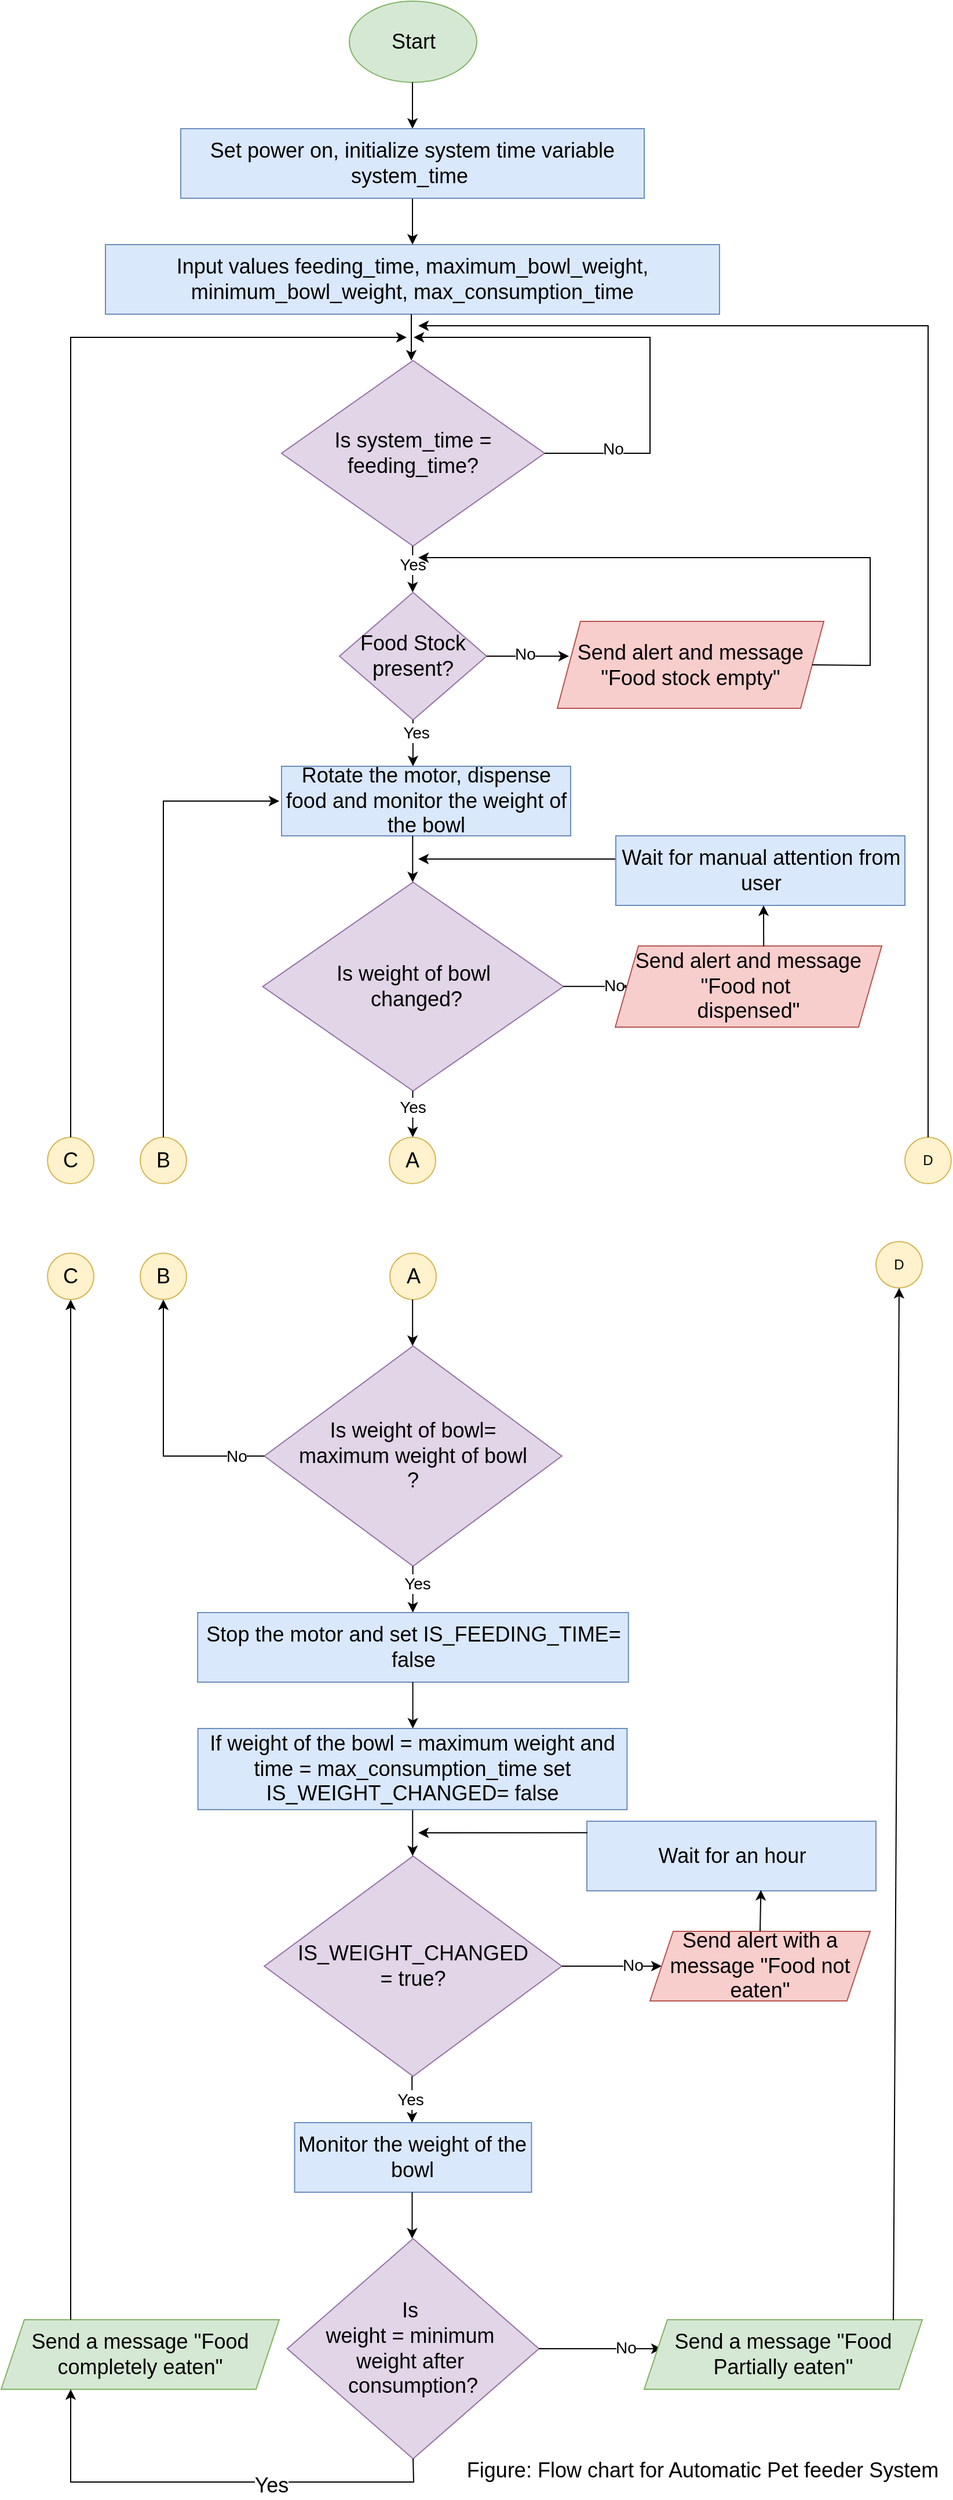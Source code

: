 <mxfile version="28.1.0">
  <diagram name="Page-1" id="H2E_EblemhSVzdMvA1Wh">
    <mxGraphModel grid="1" page="1" gridSize="10" guides="1" tooltips="1" connect="1" arrows="1" fold="1" pageScale="1" pageWidth="850" pageHeight="1100" math="0" shadow="0">
      <root>
        <mxCell id="0" />
        <mxCell id="1" parent="0" />
        <mxCell id="uh4WRYORKKi7xRXd5uPY-1" value="&lt;font style=&quot;font-size: 18px;&quot;&gt;Start&lt;/font&gt;" style="ellipse;whiteSpace=wrap;html=1;fillColor=#d5e8d4;strokeColor=#82b366;" vertex="1" parent="1">
          <mxGeometry x="310.5" y="40" width="110" height="70" as="geometry" />
        </mxCell>
        <mxCell id="uh4WRYORKKi7xRXd5uPY-2" value="" style="endArrow=classic;html=1;rounded=0;exitX=0.5;exitY=1;exitDx=0;exitDy=0;" edge="1" parent="1">
          <mxGeometry width="50" height="50" relative="1" as="geometry">
            <mxPoint x="365" y="110" as="sourcePoint" />
            <mxPoint x="365" y="150" as="targetPoint" />
          </mxGeometry>
        </mxCell>
        <mxCell id="uh4WRYORKKi7xRXd5uPY-4" value="&lt;font style=&quot;font-size: 18px;&quot;&gt;Input values feeding_time, maximum_bowl_weight, minimum_bowl_weight, max_consumption_time&lt;/font&gt;" style="rounded=0;whiteSpace=wrap;html=1;fillColor=#dae8fc;strokeColor=#6c8ebf;" vertex="1" parent="1">
          <mxGeometry x="100" y="250" width="530" height="60" as="geometry" />
        </mxCell>
        <mxCell id="uh4WRYORKKi7xRXd5uPY-5" value="" style="endArrow=classic;html=1;rounded=0;exitX=0.5;exitY=1;exitDx=0;exitDy=0;" edge="1" parent="1">
          <mxGeometry width="50" height="50" relative="1" as="geometry">
            <mxPoint x="365" y="210" as="sourcePoint" />
            <mxPoint x="365" y="250" as="targetPoint" />
          </mxGeometry>
        </mxCell>
        <mxCell id="uh4WRYORKKi7xRXd5uPY-7" value="&lt;font style=&quot;font-size: 18px;&quot;&gt;Set power on, initialize system time variable system_time&amp;nbsp;&lt;/font&gt;" style="rounded=0;whiteSpace=wrap;html=1;fillColor=#dae8fc;strokeColor=#6c8ebf;" vertex="1" parent="1">
          <mxGeometry x="165" y="150" width="400" height="60" as="geometry" />
        </mxCell>
        <mxCell id="uh4WRYORKKi7xRXd5uPY-8" value="" style="endArrow=classic;html=1;rounded=0;exitX=0.5;exitY=1;exitDx=0;exitDy=0;" edge="1" parent="1">
          <mxGeometry width="50" height="50" relative="1" as="geometry">
            <mxPoint x="364" y="310" as="sourcePoint" />
            <mxPoint x="364" y="350" as="targetPoint" />
          </mxGeometry>
        </mxCell>
        <mxCell id="uh4WRYORKKi7xRXd5uPY-9" value="&lt;font style=&quot;font-size: 18px;&quot;&gt;Is system_time = feeding_time?&lt;/font&gt;" style="rhombus;whiteSpace=wrap;html=1;fillColor=#e1d5e7;strokeColor=#9673a6;" vertex="1" parent="1">
          <mxGeometry x="252" y="350" width="227" height="160" as="geometry" />
        </mxCell>
        <mxCell id="uh4WRYORKKi7xRXd5uPY-10" value="" style="endArrow=classic;html=1;rounded=0;exitX=0.5;exitY=1;exitDx=0;exitDy=0;" edge="1" parent="1">
          <mxGeometry width="50" height="50" relative="1" as="geometry">
            <mxPoint x="365.14" y="510" as="sourcePoint" />
            <mxPoint x="365.14" y="550" as="targetPoint" />
          </mxGeometry>
        </mxCell>
        <mxCell id="uh4WRYORKKi7xRXd5uPY-15" value="&lt;font style=&quot;font-size: 14px;&quot;&gt;Yes&lt;/font&gt;" style="edgeLabel;html=1;align=center;verticalAlign=middle;resizable=0;points=[];" connectable="0" vertex="1" parent="uh4WRYORKKi7xRXd5uPY-10">
          <mxGeometry x="-0.151" relative="1" as="geometry">
            <mxPoint y="-1" as="offset" />
          </mxGeometry>
        </mxCell>
        <mxCell id="uh4WRYORKKi7xRXd5uPY-12" value="" style="endArrow=classic;html=1;rounded=0;exitX=1;exitY=0.5;exitDx=0;exitDy=0;" edge="1" parent="1" source="uh4WRYORKKi7xRXd5uPY-9">
          <mxGeometry width="50" height="50" relative="1" as="geometry">
            <mxPoint x="515" y="440" as="sourcePoint" />
            <mxPoint x="366" y="330" as="targetPoint" />
            <Array as="points">
              <mxPoint x="570" y="430" />
              <mxPoint x="570" y="330" />
            </Array>
          </mxGeometry>
        </mxCell>
        <mxCell id="uh4WRYORKKi7xRXd5uPY-14" value="&lt;font style=&quot;font-size: 14px;&quot;&gt;No&lt;/font&gt;" style="edgeLabel;html=1;align=center;verticalAlign=middle;resizable=0;points=[];" connectable="0" vertex="1" parent="uh4WRYORKKi7xRXd5uPY-12">
          <mxGeometry x="-0.702" y="4" relative="1" as="geometry">
            <mxPoint as="offset" />
          </mxGeometry>
        </mxCell>
        <mxCell id="uh4WRYORKKi7xRXd5uPY-16" value="&lt;font style=&quot;font-size: 18px;&quot;&gt;Food Stock present?&lt;/font&gt;" style="rhombus;whiteSpace=wrap;html=1;fillColor=#e1d5e7;strokeColor=#9673a6;" vertex="1" parent="1">
          <mxGeometry x="302" y="550" width="127" height="110" as="geometry" />
        </mxCell>
        <mxCell id="uh4WRYORKKi7xRXd5uPY-17" value="" style="endArrow=classic;html=1;rounded=0;exitX=0.5;exitY=1;exitDx=0;exitDy=0;" edge="1" parent="1">
          <mxGeometry width="50" height="50" relative="1" as="geometry">
            <mxPoint x="365.41" y="660" as="sourcePoint" />
            <mxPoint x="365.41" y="700" as="targetPoint" />
          </mxGeometry>
        </mxCell>
        <mxCell id="uh4WRYORKKi7xRXd5uPY-18" value="&lt;font style=&quot;font-size: 14px;&quot;&gt;Yes&lt;/font&gt;" style="edgeLabel;html=1;align=center;verticalAlign=middle;resizable=0;points=[];" connectable="0" vertex="1" parent="uh4WRYORKKi7xRXd5uPY-17">
          <mxGeometry x="-0.484" y="2" relative="1" as="geometry">
            <mxPoint as="offset" />
          </mxGeometry>
        </mxCell>
        <mxCell id="uh4WRYORKKi7xRXd5uPY-19" value="" style="endArrow=classic;html=1;rounded=0;exitX=1;exitY=0.5;exitDx=0;exitDy=0;" edge="1" parent="1" source="uh4WRYORKKi7xRXd5uPY-16">
          <mxGeometry width="50" height="50" relative="1" as="geometry">
            <mxPoint x="450" y="630" as="sourcePoint" />
            <mxPoint x="500" y="605" as="targetPoint" />
          </mxGeometry>
        </mxCell>
        <mxCell id="uh4WRYORKKi7xRXd5uPY-20" value="&lt;font style=&quot;font-size: 14px;&quot;&gt;No&lt;/font&gt;" style="edgeLabel;html=1;align=center;verticalAlign=middle;resizable=0;points=[];" connectable="0" vertex="1" parent="uh4WRYORKKi7xRXd5uPY-19">
          <mxGeometry x="-0.081" y="2" relative="1" as="geometry">
            <mxPoint as="offset" />
          </mxGeometry>
        </mxCell>
        <mxCell id="uh4WRYORKKi7xRXd5uPY-21" value="&lt;font style=&quot;font-size: 18px;&quot;&gt;Send alert and message &quot;Food stock empty&quot;&lt;/font&gt;" style="shape=parallelogram;perimeter=parallelogramPerimeter;whiteSpace=wrap;html=1;fixedSize=1;fillColor=#f8cecc;strokeColor=#b85450;" vertex="1" parent="1">
          <mxGeometry x="490" y="575" width="230" height="75" as="geometry" />
        </mxCell>
        <mxCell id="uh4WRYORKKi7xRXd5uPY-22" value="" style="endArrow=classic;html=1;rounded=0;exitX=1;exitY=0.5;exitDx=0;exitDy=0;" edge="1" parent="1" source="uh4WRYORKKi7xRXd5uPY-21">
          <mxGeometry width="50" height="50" relative="1" as="geometry">
            <mxPoint x="760" y="610" as="sourcePoint" />
            <mxPoint x="370" y="520" as="targetPoint" />
            <Array as="points">
              <mxPoint x="760" y="613" />
              <mxPoint x="760" y="520" />
            </Array>
          </mxGeometry>
        </mxCell>
        <mxCell id="uh4WRYORKKi7xRXd5uPY-23" value="&lt;font style=&quot;font-size: 18px;&quot;&gt;Rotate the motor, dispense food and monitor the weight of the bowl&lt;/font&gt;" style="rounded=0;whiteSpace=wrap;html=1;fillColor=#dae8fc;strokeColor=#6c8ebf;" vertex="1" parent="1">
          <mxGeometry x="252" y="700" width="249.5" height="60" as="geometry" />
        </mxCell>
        <mxCell id="uh4WRYORKKi7xRXd5uPY-25" value="" style="endArrow=classic;html=1;rounded=0;exitX=0.5;exitY=1;exitDx=0;exitDy=0;" edge="1" parent="1">
          <mxGeometry width="50" height="50" relative="1" as="geometry">
            <mxPoint x="365.14" y="760" as="sourcePoint" />
            <mxPoint x="365.14" y="800" as="targetPoint" />
          </mxGeometry>
        </mxCell>
        <mxCell id="uh4WRYORKKi7xRXd5uPY-26" value="&lt;span style=&quot;font-size: 18px;&quot;&gt;Is weight of bowl&lt;/span&gt;&lt;div&gt;&lt;span style=&quot;font-size: 18px;&quot;&gt;&amp;nbsp;changed?&lt;/span&gt;&lt;/div&gt;" style="rhombus;whiteSpace=wrap;html=1;fillColor=#e1d5e7;strokeColor=#9673a6;" vertex="1" parent="1">
          <mxGeometry x="235.75" y="800" width="259.5" height="180" as="geometry" />
        </mxCell>
        <mxCell id="uh4WRYORKKi7xRXd5uPY-29" value="" style="endArrow=classic;html=1;rounded=0;exitX=0.5;exitY=1;exitDx=0;exitDy=0;" edge="1" parent="1">
          <mxGeometry width="50" height="50" relative="1" as="geometry">
            <mxPoint x="365.23" y="980" as="sourcePoint" />
            <mxPoint x="365.23" y="1020" as="targetPoint" />
          </mxGeometry>
        </mxCell>
        <mxCell id="uh4WRYORKKi7xRXd5uPY-31" value="&lt;font style=&quot;font-size: 14px;&quot;&gt;Yes&lt;/font&gt;" style="edgeLabel;html=1;align=center;verticalAlign=middle;resizable=0;points=[];" connectable="0" vertex="1" parent="uh4WRYORKKi7xRXd5uPY-29">
          <mxGeometry x="-0.334" relative="1" as="geometry">
            <mxPoint as="offset" />
          </mxGeometry>
        </mxCell>
        <mxCell id="uh4WRYORKKi7xRXd5uPY-30" value="&lt;font style=&quot;font-size: 18px;&quot;&gt;A&lt;/font&gt;" style="ellipse;whiteSpace=wrap;html=1;aspect=fixed;fillColor=#fff2cc;strokeColor=#d6b656;" vertex="1" parent="1">
          <mxGeometry x="345" y="1020" width="40" height="40" as="geometry" />
        </mxCell>
        <mxCell id="9OfdWjOIMQFV0YQEvVPP-1" value="&lt;font style=&quot;font-size: 18px;&quot;&gt;A&lt;/font&gt;" style="ellipse;whiteSpace=wrap;html=1;aspect=fixed;fillColor=#fff2cc;strokeColor=#d6b656;" vertex="1" parent="1">
          <mxGeometry x="345.5" y="1120" width="40" height="40" as="geometry" />
        </mxCell>
        <mxCell id="9OfdWjOIMQFV0YQEvVPP-2" value="" style="endArrow=classic;html=1;rounded=0;exitX=0.5;exitY=1;exitDx=0;exitDy=0;" edge="1" parent="1">
          <mxGeometry width="50" height="50" relative="1" as="geometry">
            <mxPoint x="365.08" y="1160" as="sourcePoint" />
            <mxPoint x="365.08" y="1200" as="targetPoint" />
          </mxGeometry>
        </mxCell>
        <mxCell id="9OfdWjOIMQFV0YQEvVPP-3" value="&lt;font style=&quot;font-size: 18px;&quot;&gt;IS_WEIGHT_CHANGED&lt;/font&gt;&lt;div&gt;&lt;font style=&quot;font-size: 18px;&quot;&gt;= true?&lt;/font&gt;&lt;/div&gt;" style="rhombus;whiteSpace=wrap;html=1;fillColor=#e1d5e7;strokeColor=#9673a6;" vertex="1" parent="1">
          <mxGeometry x="237.13" y="1640" width="256.74" height="190" as="geometry" />
        </mxCell>
        <mxCell id="9OfdWjOIMQFV0YQEvVPP-5" value="" style="endArrow=classic;html=1;rounded=0;exitX=0.5;exitY=1;exitDx=0;exitDy=0;" edge="1" parent="1">
          <mxGeometry width="50" height="50" relative="1" as="geometry">
            <mxPoint x="365.11" y="1600" as="sourcePoint" />
            <mxPoint x="365.11" y="1640" as="targetPoint" />
          </mxGeometry>
        </mxCell>
        <mxCell id="9OfdWjOIMQFV0YQEvVPP-6" value="" style="endArrow=classic;html=1;rounded=0;exitX=0.5;exitY=1;exitDx=0;exitDy=0;" edge="1" parent="1">
          <mxGeometry width="50" height="50" relative="1" as="geometry">
            <mxPoint x="364.6" y="1830" as="sourcePoint" />
            <mxPoint x="364.6" y="1870" as="targetPoint" />
          </mxGeometry>
        </mxCell>
        <mxCell id="9OfdWjOIMQFV0YQEvVPP-7" value="&lt;font style=&quot;font-size: 14px;&quot;&gt;Yes&lt;/font&gt;" style="edgeLabel;html=1;align=center;verticalAlign=middle;resizable=0;points=[];" connectable="0" vertex="1" parent="9OfdWjOIMQFV0YQEvVPP-6">
          <mxGeometry x="-0.011" y="-2" relative="1" as="geometry">
            <mxPoint as="offset" />
          </mxGeometry>
        </mxCell>
        <mxCell id="9OfdWjOIMQFV0YQEvVPP-8" value="" style="endArrow=classic;html=1;rounded=0;exitX=1;exitY=0.5;exitDx=0;exitDy=0;" edge="1" parent="1" source="9OfdWjOIMQFV0YQEvVPP-3">
          <mxGeometry width="50" height="50" relative="1" as="geometry">
            <mxPoint x="565" y="1740" as="sourcePoint" />
            <mxPoint x="580" y="1735" as="targetPoint" />
          </mxGeometry>
        </mxCell>
        <mxCell id="9OfdWjOIMQFV0YQEvVPP-9" value="&lt;font style=&quot;font-size: 14px;&quot;&gt;No&lt;/font&gt;" style="edgeLabel;html=1;align=center;verticalAlign=middle;resizable=0;points=[];" connectable="0" vertex="1" parent="9OfdWjOIMQFV0YQEvVPP-8">
          <mxGeometry x="0.401" y="1" relative="1" as="geometry">
            <mxPoint as="offset" />
          </mxGeometry>
        </mxCell>
        <mxCell id="9OfdWjOIMQFV0YQEvVPP-10" value="&lt;font style=&quot;font-size: 18px;&quot;&gt;Send alert with a message &quot;Food not eaten&quot;&lt;/font&gt;" style="shape=parallelogram;perimeter=parallelogramPerimeter;whiteSpace=wrap;html=1;fixedSize=1;fillColor=#f8cecc;strokeColor=#b85450;" vertex="1" parent="1">
          <mxGeometry x="570" y="1705" width="190" height="60" as="geometry" />
        </mxCell>
        <mxCell id="9OfdWjOIMQFV0YQEvVPP-11" value="&lt;font style=&quot;font-size: 18px;&quot;&gt;Monitor the weight of the bowl&lt;/font&gt;" style="rounded=0;whiteSpace=wrap;html=1;fillColor=#dae8fc;strokeColor=#6c8ebf;" vertex="1" parent="1">
          <mxGeometry x="263.26" y="1870" width="204.49" height="60" as="geometry" />
        </mxCell>
        <mxCell id="9OfdWjOIMQFV0YQEvVPP-12" value="" style="endArrow=classic;html=1;rounded=0;exitX=0.5;exitY=1;exitDx=0;exitDy=0;" edge="1" parent="1">
          <mxGeometry width="50" height="50" relative="1" as="geometry">
            <mxPoint x="364.73" y="1930" as="sourcePoint" />
            <mxPoint x="364.73" y="1970" as="targetPoint" />
          </mxGeometry>
        </mxCell>
        <mxCell id="9OfdWjOIMQFV0YQEvVPP-13" value="&lt;span style=&quot;font-size: 18px;&quot;&gt;Is&amp;nbsp;&lt;/span&gt;&lt;div&gt;&lt;span style=&quot;font-size: 18px;&quot;&gt;weight = minimum&amp;nbsp;&lt;/span&gt;&lt;/div&gt;&lt;div&gt;&lt;span style=&quot;font-size: 18px;&quot;&gt;weight after&amp;nbsp;&lt;/span&gt;&lt;div&gt;&lt;span style=&quot;font-size: 18px;&quot;&gt;consumption?&lt;/span&gt;&lt;/div&gt;&lt;/div&gt;" style="rhombus;whiteSpace=wrap;html=1;fillColor=#e1d5e7;strokeColor=#9673a6;" vertex="1" parent="1">
          <mxGeometry x="256.89" y="1970" width="217.24" height="190" as="geometry" />
        </mxCell>
        <mxCell id="9OfdWjOIMQFV0YQEvVPP-14" value="" style="endArrow=classic;html=1;rounded=0;exitX=1;exitY=0.5;exitDx=0;exitDy=0;" edge="1" parent="1" source="9OfdWjOIMQFV0YQEvVPP-13">
          <mxGeometry width="50" height="50" relative="1" as="geometry">
            <mxPoint x="560" y="2110" as="sourcePoint" />
            <mxPoint x="580" y="2065" as="targetPoint" />
          </mxGeometry>
        </mxCell>
        <mxCell id="9OfdWjOIMQFV0YQEvVPP-15" value="&lt;font style=&quot;font-size: 14px;&quot;&gt;No&lt;/font&gt;" style="edgeLabel;html=1;align=center;verticalAlign=middle;resizable=0;points=[];" connectable="0" vertex="1" parent="9OfdWjOIMQFV0YQEvVPP-14">
          <mxGeometry x="0.413" y="1" relative="1" as="geometry">
            <mxPoint as="offset" />
          </mxGeometry>
        </mxCell>
        <mxCell id="9OfdWjOIMQFV0YQEvVPP-16" value="&lt;font style=&quot;font-size: 18px;&quot;&gt;Send a message &quot;Food Partially eaten&quot;&lt;/font&gt;" style="shape=parallelogram;perimeter=parallelogramPerimeter;whiteSpace=wrap;html=1;fixedSize=1;fillColor=#d5e8d4;strokeColor=#82b366;" vertex="1" parent="1">
          <mxGeometry x="565" y="2040" width="240" height="60" as="geometry" />
        </mxCell>
        <mxCell id="9OfdWjOIMQFV0YQEvVPP-20" value="&lt;font style=&quot;font-size: 18px;&quot;&gt;B&lt;/font&gt;" style="ellipse;whiteSpace=wrap;html=1;aspect=fixed;fillColor=#fff2cc;strokeColor=#d6b656;" vertex="1" parent="1">
          <mxGeometry x="130" y="1120" width="40" height="40" as="geometry" />
        </mxCell>
        <mxCell id="9OfdWjOIMQFV0YQEvVPP-31" value="&lt;font style=&quot;font-size: 18px;&quot;&gt;B&lt;/font&gt;" style="ellipse;whiteSpace=wrap;html=1;aspect=fixed;fillColor=#fff2cc;strokeColor=#d6b656;" vertex="1" parent="1">
          <mxGeometry x="130" y="1020" width="40" height="40" as="geometry" />
        </mxCell>
        <mxCell id="9OfdWjOIMQFV0YQEvVPP-33" value="" style="endArrow=classic;html=1;rounded=0;exitX=0.5;exitY=0;exitDx=0;exitDy=0;" edge="1" parent="1" source="9OfdWjOIMQFV0YQEvVPP-31">
          <mxGeometry width="50" height="50" relative="1" as="geometry">
            <mxPoint x="100" y="940" as="sourcePoint" />
            <mxPoint x="250" y="730" as="targetPoint" />
            <Array as="points">
              <mxPoint x="150" y="730" />
            </Array>
          </mxGeometry>
        </mxCell>
        <mxCell id="KGp9ORMU8DFzp6AXDRzC-1" value="&lt;span style=&quot;font-size: 18px;&quot;&gt;Is weight of bowl=&lt;/span&gt;&lt;div&gt;&lt;span style=&quot;font-size: 18px;&quot;&gt;maximum weight of bowl&lt;/span&gt;&lt;/div&gt;&lt;div&gt;&lt;span style=&quot;font-size: 18px;&quot;&gt;?&lt;/span&gt;&lt;/div&gt;" style="rhombus;whiteSpace=wrap;html=1;fillColor=#e1d5e7;strokeColor=#9673a6;" vertex="1" parent="1">
          <mxGeometry x="237.14" y="1200" width="256.74" height="190" as="geometry" />
        </mxCell>
        <mxCell id="KGp9ORMU8DFzp6AXDRzC-2" value="" style="endArrow=classic;html=1;rounded=0;exitX=0.5;exitY=1;exitDx=0;exitDy=0;" edge="1" parent="1">
          <mxGeometry width="50" height="50" relative="1" as="geometry">
            <mxPoint x="365.3" y="1390" as="sourcePoint" />
            <mxPoint x="365.3" y="1430" as="targetPoint" />
          </mxGeometry>
        </mxCell>
        <mxCell id="KGp9ORMU8DFzp6AXDRzC-5" value="&lt;font style=&quot;font-size: 14px;&quot;&gt;Yes&lt;/font&gt;" style="edgeLabel;html=1;align=center;verticalAlign=middle;resizable=0;points=[];" connectable="0" vertex="1" parent="KGp9ORMU8DFzp6AXDRzC-2">
          <mxGeometry x="-0.249" y="3" relative="1" as="geometry">
            <mxPoint as="offset" />
          </mxGeometry>
        </mxCell>
        <mxCell id="KGp9ORMU8DFzp6AXDRzC-6" value="" style="endArrow=classic;html=1;rounded=0;exitX=1;exitY=0.5;exitDx=0;exitDy=0;" edge="1" parent="1">
          <mxGeometry width="50" height="50" relative="1" as="geometry">
            <mxPoint x="495.25" y="889.88" as="sourcePoint" />
            <mxPoint x="551.37" y="889.88" as="targetPoint" />
          </mxGeometry>
        </mxCell>
        <mxCell id="KGp9ORMU8DFzp6AXDRzC-7" value="&lt;font style=&quot;font-size: 14px;&quot;&gt;No&lt;/font&gt;" style="edgeLabel;html=1;align=center;verticalAlign=middle;resizable=0;points=[];" connectable="0" vertex="1" parent="KGp9ORMU8DFzp6AXDRzC-6">
          <mxGeometry x="0.524" y="1" relative="1" as="geometry">
            <mxPoint as="offset" />
          </mxGeometry>
        </mxCell>
        <mxCell id="KGp9ORMU8DFzp6AXDRzC-8" value="&lt;font style=&quot;font-size: 18px;&quot;&gt;Send alert and message &quot;Food not&amp;nbsp;&lt;/font&gt;&lt;div&gt;&lt;font style=&quot;font-size: 18px;&quot;&gt;dispensed&quot;&lt;/font&gt;&lt;/div&gt;" style="shape=parallelogram;perimeter=parallelogramPerimeter;whiteSpace=wrap;html=1;fixedSize=1;fillColor=#f8cecc;strokeColor=#b85450;" vertex="1" parent="1">
          <mxGeometry x="540.0" y="855" width="230" height="70" as="geometry" />
        </mxCell>
        <mxCell id="KGp9ORMU8DFzp6AXDRzC-10" value="&lt;font style=&quot;font-size: 18px;&quot;&gt;Stop the motor and set IS_FEEDING_TIME= false&lt;/font&gt;" style="rounded=0;whiteSpace=wrap;html=1;fillColor=#dae8fc;strokeColor=#6c8ebf;" vertex="1" parent="1">
          <mxGeometry x="179.62" y="1430" width="371.75" height="60" as="geometry" />
        </mxCell>
        <mxCell id="KGp9ORMU8DFzp6AXDRzC-13" value="" style="endArrow=classic;html=1;rounded=0;exitX=0;exitY=0.5;exitDx=0;exitDy=0;entryX=0.5;entryY=1;entryDx=0;entryDy=0;" edge="1" parent="1" source="KGp9ORMU8DFzp6AXDRzC-1" target="9OfdWjOIMQFV0YQEvVPP-20">
          <mxGeometry width="50" height="50" relative="1" as="geometry">
            <mxPoint x="180" y="1280" as="sourcePoint" />
            <mxPoint x="150" y="1190" as="targetPoint" />
            <Array as="points">
              <mxPoint x="150" y="1295" />
            </Array>
          </mxGeometry>
        </mxCell>
        <mxCell id="KGp9ORMU8DFzp6AXDRzC-40" value="&lt;font style=&quot;font-size: 14px;&quot;&gt;No&lt;/font&gt;" style="edgeLabel;html=1;align=center;verticalAlign=middle;resizable=0;points=[];" connectable="0" vertex="1" parent="KGp9ORMU8DFzp6AXDRzC-13">
          <mxGeometry x="-0.783" relative="1" as="geometry">
            <mxPoint as="offset" />
          </mxGeometry>
        </mxCell>
        <mxCell id="KGp9ORMU8DFzp6AXDRzC-14" value="" style="endArrow=classic;html=1;rounded=0;exitX=0.5;exitY=1;exitDx=0;exitDy=0;" edge="1" parent="1">
          <mxGeometry width="50" height="50" relative="1" as="geometry">
            <mxPoint x="365.28" y="1490" as="sourcePoint" />
            <mxPoint x="365.28" y="1530" as="targetPoint" />
          </mxGeometry>
        </mxCell>
        <mxCell id="KGp9ORMU8DFzp6AXDRzC-15" value="&lt;span style=&quot;font-size: 18px;&quot;&gt;If weight of the bowl = maximum weight and time = max_consumption_time set IS_WEIGHT_CHANGED= false&lt;/span&gt;" style="rounded=0;whiteSpace=wrap;html=1;fillColor=#dae8fc;strokeColor=#6c8ebf;" vertex="1" parent="1">
          <mxGeometry x="179.82" y="1530" width="370.37" height="70" as="geometry" />
        </mxCell>
        <mxCell id="KGp9ORMU8DFzp6AXDRzC-16" value="&lt;font style=&quot;font-size: 18px;&quot;&gt;C&lt;/font&gt;" style="ellipse;whiteSpace=wrap;html=1;aspect=fixed;fillColor=#fff2cc;strokeColor=#d6b656;" vertex="1" parent="1">
          <mxGeometry x="50" y="1120" width="40" height="40" as="geometry" />
        </mxCell>
        <mxCell id="KGp9ORMU8DFzp6AXDRzC-18" value="&lt;font style=&quot;font-size: 18px;&quot;&gt;C&lt;/font&gt;" style="ellipse;whiteSpace=wrap;html=1;aspect=fixed;fillColor=#fff2cc;strokeColor=#d6b656;" vertex="1" parent="1">
          <mxGeometry x="50" y="1020" width="40" height="40" as="geometry" />
        </mxCell>
        <mxCell id="KGp9ORMU8DFzp6AXDRzC-19" value="" style="endArrow=classic;html=1;rounded=0;exitX=0.5;exitY=0;exitDx=0;exitDy=0;" edge="1" parent="1" source="KGp9ORMU8DFzp6AXDRzC-18">
          <mxGeometry width="50" height="50" relative="1" as="geometry">
            <mxPoint x="30" y="960" as="sourcePoint" />
            <mxPoint x="360" y="330" as="targetPoint" />
            <Array as="points">
              <mxPoint x="70" y="330" />
            </Array>
          </mxGeometry>
        </mxCell>
        <mxCell id="KGp9ORMU8DFzp6AXDRzC-26" value="&lt;font style=&quot;font-size: 18px;&quot;&gt;Send a message &quot;Food completely eaten&quot;&lt;/font&gt;" style="shape=parallelogram;perimeter=parallelogramPerimeter;whiteSpace=wrap;html=1;fixedSize=1;fillColor=#d5e8d4;strokeColor=#82b366;" vertex="1" parent="1">
          <mxGeometry x="10" y="2040" width="240" height="60" as="geometry" />
        </mxCell>
        <mxCell id="KGp9ORMU8DFzp6AXDRzC-27" value="" style="endArrow=classic;html=1;rounded=0;exitX=0.5;exitY=1;exitDx=0;exitDy=0;entryX=0.25;entryY=1;entryDx=0;entryDy=0;" edge="1" parent="1" source="9OfdWjOIMQFV0YQEvVPP-13" target="KGp9ORMU8DFzp6AXDRzC-26">
          <mxGeometry width="50" height="50" relative="1" as="geometry">
            <mxPoint x="80" y="2150" as="sourcePoint" />
            <mxPoint x="130" y="2100" as="targetPoint" />
            <Array as="points">
              <mxPoint x="366" y="2180" />
              <mxPoint x="70" y="2180" />
            </Array>
          </mxGeometry>
        </mxCell>
        <mxCell id="KGp9ORMU8DFzp6AXDRzC-28" value="&lt;font style=&quot;font-size: 18px;&quot;&gt;Yes&lt;/font&gt;" style="edgeLabel;html=1;align=center;verticalAlign=middle;resizable=0;points=[];" connectable="0" vertex="1" parent="KGp9ORMU8DFzp6AXDRzC-27">
          <mxGeometry x="-0.275" y="3" relative="1" as="geometry">
            <mxPoint as="offset" />
          </mxGeometry>
        </mxCell>
        <mxCell id="KGp9ORMU8DFzp6AXDRzC-29" value="" style="endArrow=classic;html=1;rounded=0;entryX=0.5;entryY=1;entryDx=0;entryDy=0;exitX=0.25;exitY=0;exitDx=0;exitDy=0;" edge="1" parent="1" source="KGp9ORMU8DFzp6AXDRzC-26" target="KGp9ORMU8DFzp6AXDRzC-16">
          <mxGeometry width="50" height="50" relative="1" as="geometry">
            <mxPoint x="80" y="2030" as="sourcePoint" />
            <mxPoint x="120" y="1880" as="targetPoint" />
          </mxGeometry>
        </mxCell>
        <mxCell id="KGp9ORMU8DFzp6AXDRzC-31" value="D" style="ellipse;whiteSpace=wrap;html=1;aspect=fixed;fillColor=#fff2cc;strokeColor=#d6b656;" vertex="1" parent="1">
          <mxGeometry x="765" y="1110" width="40" height="40" as="geometry" />
        </mxCell>
        <mxCell id="KGp9ORMU8DFzp6AXDRzC-32" value="D" style="ellipse;whiteSpace=wrap;html=1;aspect=fixed;fillColor=#fff2cc;strokeColor=#d6b656;" vertex="1" parent="1">
          <mxGeometry x="790" y="1020" width="40" height="40" as="geometry" />
        </mxCell>
        <mxCell id="KGp9ORMU8DFzp6AXDRzC-34" value="" style="endArrow=classic;html=1;rounded=0;exitX=0.5;exitY=0;exitDx=0;exitDy=0;" edge="1" parent="1" source="KGp9ORMU8DFzp6AXDRzC-32">
          <mxGeometry width="50" height="50" relative="1" as="geometry">
            <mxPoint x="780" y="950" as="sourcePoint" />
            <mxPoint x="370" y="320" as="targetPoint" />
            <Array as="points">
              <mxPoint x="810" y="320" />
            </Array>
          </mxGeometry>
        </mxCell>
        <mxCell id="KGp9ORMU8DFzp6AXDRzC-35" value="" style="endArrow=classic;html=1;rounded=0;exitX=0.896;exitY=0.006;exitDx=0;exitDy=0;exitPerimeter=0;entryX=0.5;entryY=1;entryDx=0;entryDy=0;" edge="1" parent="1" source="9OfdWjOIMQFV0YQEvVPP-16" target="KGp9ORMU8DFzp6AXDRzC-31">
          <mxGeometry width="50" height="50" relative="1" as="geometry">
            <mxPoint x="810" y="1660" as="sourcePoint" />
            <mxPoint x="800" y="1160" as="targetPoint" />
          </mxGeometry>
        </mxCell>
        <mxCell id="KGp9ORMU8DFzp6AXDRzC-36" value="&lt;font style=&quot;font-size: 18px;&quot;&gt;Figure: Flow chart for Automatic Pet feeder System&lt;/font&gt;" style="text;html=1;align=center;verticalAlign=middle;resizable=0;points=[];autosize=1;strokeColor=none;fillColor=none;" vertex="1" parent="1">
          <mxGeometry x="400" y="2150" width="430" height="40" as="geometry" />
        </mxCell>
        <mxCell id="KGp9ORMU8DFzp6AXDRzC-37" value="&lt;span style=&quot;font-size: 18px;&quot;&gt;Wait for manual attention from user&lt;/span&gt;" style="rounded=0;whiteSpace=wrap;html=1;fillColor=#dae8fc;strokeColor=#6c8ebf;" vertex="1" parent="1">
          <mxGeometry x="540.5" y="760" width="249.5" height="60" as="geometry" />
        </mxCell>
        <mxCell id="KGp9ORMU8DFzp6AXDRzC-38" value="" style="endArrow=classic;html=1;rounded=0;exitX=0.557;exitY=0.004;exitDx=0;exitDy=0;exitPerimeter=0;entryX=0.511;entryY=1;entryDx=0;entryDy=0;entryPerimeter=0;" edge="1" parent="1" source="KGp9ORMU8DFzp6AXDRzC-8" target="KGp9ORMU8DFzp6AXDRzC-37">
          <mxGeometry width="50" height="50" relative="1" as="geometry">
            <mxPoint x="620" y="870" as="sourcePoint" />
            <mxPoint x="670" y="820" as="targetPoint" />
          </mxGeometry>
        </mxCell>
        <mxCell id="KGp9ORMU8DFzp6AXDRzC-39" value="" style="endArrow=classic;html=1;rounded=0;" edge="1" parent="1">
          <mxGeometry width="50" height="50" relative="1" as="geometry">
            <mxPoint x="540" y="780" as="sourcePoint" />
            <mxPoint x="370" y="780" as="targetPoint" />
          </mxGeometry>
        </mxCell>
        <mxCell id="KGp9ORMU8DFzp6AXDRzC-41" value="&lt;span style=&quot;font-size: 18px;&quot;&gt;Wait for an hour&lt;/span&gt;" style="rounded=0;whiteSpace=wrap;html=1;fillColor=#dae8fc;strokeColor=#6c8ebf;" vertex="1" parent="1">
          <mxGeometry x="515.5" y="1610" width="249.5" height="60" as="geometry" />
        </mxCell>
        <mxCell id="KGp9ORMU8DFzp6AXDRzC-42" value="" style="endArrow=classic;html=1;rounded=0;exitX=0.5;exitY=0;exitDx=0;exitDy=0;entryX=0.602;entryY=0.989;entryDx=0;entryDy=0;entryPerimeter=0;" edge="1" parent="1" source="9OfdWjOIMQFV0YQEvVPP-10" target="KGp9ORMU8DFzp6AXDRzC-41">
          <mxGeometry width="50" height="50" relative="1" as="geometry">
            <mxPoint x="620" y="1720" as="sourcePoint" />
            <mxPoint x="670" y="1670" as="targetPoint" />
          </mxGeometry>
        </mxCell>
        <mxCell id="KGp9ORMU8DFzp6AXDRzC-43" value="" style="endArrow=classic;html=1;rounded=0;exitX=0.002;exitY=0.165;exitDx=0;exitDy=0;exitPerimeter=0;" edge="1" parent="1" source="KGp9ORMU8DFzp6AXDRzC-41">
          <mxGeometry width="50" height="50" relative="1" as="geometry">
            <mxPoint x="480" y="1680" as="sourcePoint" />
            <mxPoint x="370" y="1620" as="targetPoint" />
          </mxGeometry>
        </mxCell>
      </root>
    </mxGraphModel>
  </diagram>
</mxfile>
